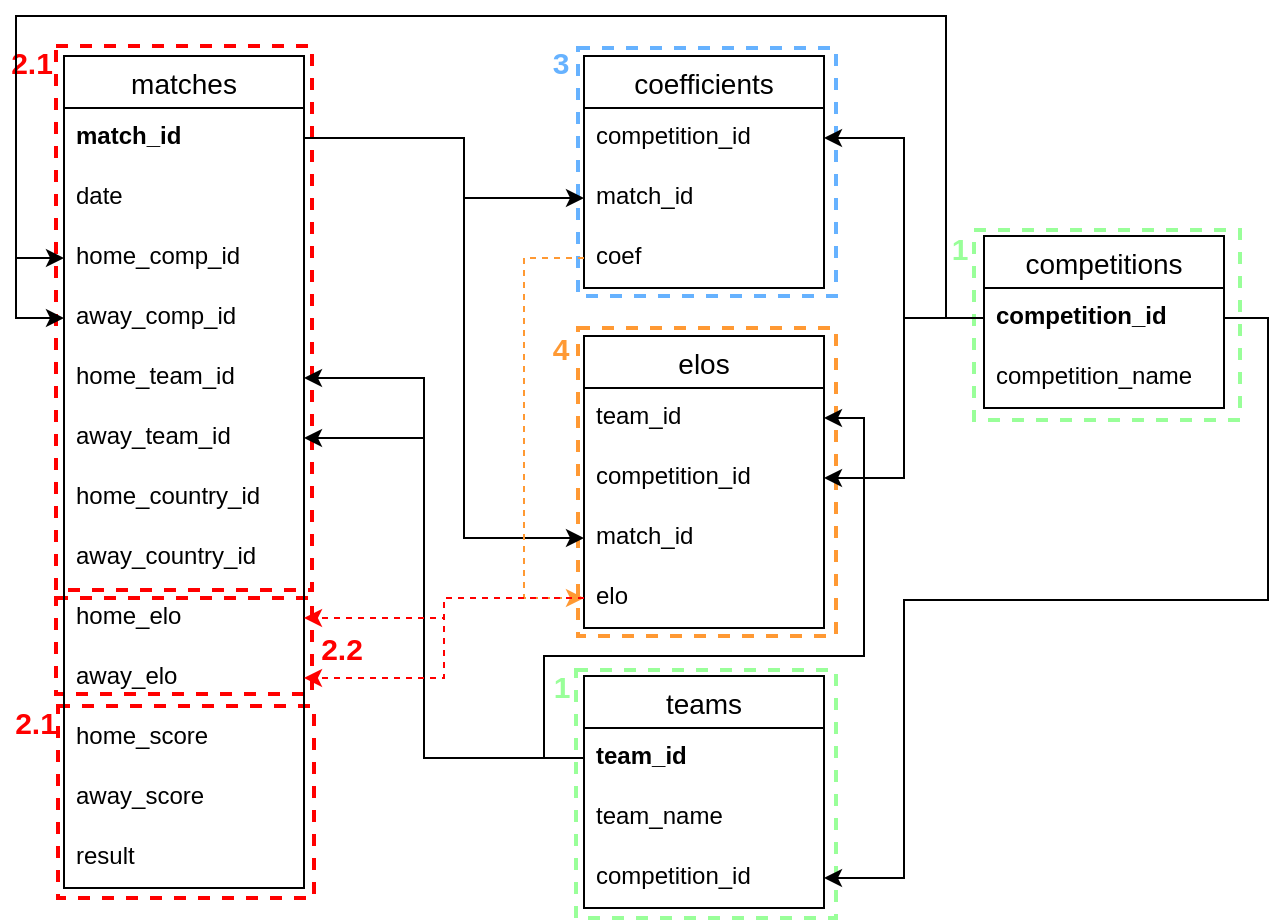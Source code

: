 <mxfile version="15.7.3" type="device"><diagram id="tr6ZNhvum73k6rT0To-b" name="Page-1"><mxGraphModel dx="920" dy="596" grid="0" gridSize="10" guides="1" tooltips="1" connect="1" arrows="1" fold="1" page="1" pageScale="1" pageWidth="1169" pageHeight="827" math="0" shadow="0"><root><mxCell id="0"/><mxCell id="1" parent="0"/><mxCell id="5fdROElOT1-wgcm5mjTW-83" value="" style="rounded=0;whiteSpace=wrap;html=1;dashed=1;strokeWidth=2;fillColor=none;strokeColor=#FF0000;" parent="1" vertex="1"><mxGeometry x="300" y="156" width="128" height="272" as="geometry"/></mxCell><mxCell id="5fdROElOT1-wgcm5mjTW-84" value="" style="rounded=0;whiteSpace=wrap;html=1;dashed=1;strokeWidth=2;fillColor=none;strokeColor=#FF0000;" parent="1" vertex="1"><mxGeometry x="301" y="486" width="128" height="96" as="geometry"/></mxCell><mxCell id="5fdROElOT1-wgcm5mjTW-87" value="" style="rounded=0;whiteSpace=wrap;html=1;dashed=1;strokeWidth=2;fillColor=none;strokeColor=#99FF99;" parent="1" vertex="1"><mxGeometry x="759" y="248" width="133" height="95" as="geometry"/></mxCell><mxCell id="5fdROElOT1-wgcm5mjTW-88" value="" style="rounded=0;whiteSpace=wrap;html=1;dashed=1;strokeWidth=2;fillColor=none;strokeColor=#99FF99;" parent="1" vertex="1"><mxGeometry x="560" y="468" width="130" height="124" as="geometry"/></mxCell><mxCell id="5fdROElOT1-wgcm5mjTW-89" value="" style="rounded=0;whiteSpace=wrap;html=1;dashed=1;strokeWidth=2;fillColor=none;strokeColor=#66B2FF;" parent="1" vertex="1"><mxGeometry x="561" y="157" width="129" height="124" as="geometry"/></mxCell><mxCell id="5fdROElOT1-wgcm5mjTW-90" value="" style="rounded=0;whiteSpace=wrap;html=1;dashed=1;strokeWidth=2;fillColor=none;strokeColor=#FF9933;" parent="1" vertex="1"><mxGeometry x="561" y="297" width="129" height="154" as="geometry"/></mxCell><mxCell id="5fdROElOT1-wgcm5mjTW-91" value="" style="rounded=0;whiteSpace=wrap;html=1;dashed=1;strokeWidth=2;fillColor=none;strokeColor=#FF0000;" parent="1" vertex="1"><mxGeometry x="300" y="432" width="128" height="48" as="geometry"/></mxCell><mxCell id="5fdROElOT1-wgcm5mjTW-92" value="&lt;b style=&quot;font-size: 15px;&quot;&gt;2.1&lt;/b&gt;" style="text;html=1;strokeColor=none;fillColor=none;align=center;verticalAlign=middle;whiteSpace=wrap;rounded=0;dashed=1;fontSize=15;fontColor=#FF0000;" parent="1" vertex="1"><mxGeometry x="283" y="156" width="10" height="15" as="geometry"/></mxCell><mxCell id="5fdROElOT1-wgcm5mjTW-93" value="&lt;b style=&quot;font-size: 15px;&quot;&gt;3&lt;/b&gt;" style="text;html=1;strokeColor=none;fillColor=none;align=center;verticalAlign=middle;whiteSpace=wrap;rounded=0;dashed=1;fontSize=15;fontColor=#66B2FF;" parent="1" vertex="1"><mxGeometry x="545" y="156" width="15" height="15" as="geometry"/></mxCell><mxCell id="5fdROElOT1-wgcm5mjTW-95" value="&lt;b style=&quot;font-size: 15px;&quot;&gt;1&lt;/b&gt;" style="text;html=1;strokeColor=none;fillColor=none;align=center;verticalAlign=middle;whiteSpace=wrap;rounded=0;dashed=1;fontSize=15;fontColor=#99FF99;" parent="1" vertex="1"><mxGeometry x="547" y="468" width="12" height="15" as="geometry"/></mxCell><mxCell id="5fdROElOT1-wgcm5mjTW-96" value="&lt;b style=&quot;font-size: 15px;&quot;&gt;1&lt;/b&gt;" style="text;html=1;strokeColor=none;fillColor=none;align=center;verticalAlign=middle;whiteSpace=wrap;rounded=0;dashed=1;fontSize=15;fontColor=#99FF99;" parent="1" vertex="1"><mxGeometry x="748" y="247" width="8" height="20" as="geometry"/></mxCell><mxCell id="5fdROElOT1-wgcm5mjTW-97" value="&lt;b style=&quot;font-size: 15px;&quot;&gt;4&lt;/b&gt;" style="text;html=1;strokeColor=none;fillColor=none;align=center;verticalAlign=middle;whiteSpace=wrap;rounded=0;dashed=1;fontSize=15;fontColor=#FF9933;" parent="1" vertex="1"><mxGeometry x="545" y="291" width="15" height="32" as="geometry"/></mxCell><mxCell id="5fdROElOT1-wgcm5mjTW-98" value="&lt;b style=&quot;font-size: 15px;&quot;&gt;2.2&lt;/b&gt;" style="text;html=1;strokeColor=none;fillColor=none;align=center;verticalAlign=middle;whiteSpace=wrap;rounded=0;dashed=1;fontSize=15;fontColor=#FF0000;" parent="1" vertex="1"><mxGeometry x="429" y="439" width="28" height="36" as="geometry"/></mxCell><mxCell id="5fdROElOT1-wgcm5mjTW-1" value="matches" style="swimlane;fontStyle=0;childLayout=stackLayout;horizontal=1;startSize=26;horizontalStack=0;resizeParent=1;resizeParentMax=0;resizeLast=0;collapsible=1;marginBottom=0;align=center;fontSize=14;" parent="1" vertex="1"><mxGeometry x="304" y="161" width="120" height="416" as="geometry"/></mxCell><mxCell id="5fdROElOT1-wgcm5mjTW-2" value="match_id" style="text;strokeColor=none;fillColor=none;spacingLeft=4;spacingRight=4;overflow=hidden;rotatable=0;points=[[0,0.5],[1,0.5]];portConstraint=eastwest;fontSize=12;fontStyle=1" parent="5fdROElOT1-wgcm5mjTW-1" vertex="1"><mxGeometry y="26" width="120" height="30" as="geometry"/></mxCell><mxCell id="5fdROElOT1-wgcm5mjTW-3" value="date" style="text;strokeColor=none;fillColor=none;spacingLeft=4;spacingRight=4;overflow=hidden;rotatable=0;points=[[0,0.5],[1,0.5]];portConstraint=eastwest;fontSize=12;" parent="5fdROElOT1-wgcm5mjTW-1" vertex="1"><mxGeometry y="56" width="120" height="30" as="geometry"/></mxCell><mxCell id="5fdROElOT1-wgcm5mjTW-4" value="home_comp_id" style="text;strokeColor=none;fillColor=none;spacingLeft=4;spacingRight=4;overflow=hidden;rotatable=0;points=[[0,0.5],[1,0.5]];portConstraint=eastwest;fontSize=12;" parent="5fdROElOT1-wgcm5mjTW-1" vertex="1"><mxGeometry y="86" width="120" height="30" as="geometry"/></mxCell><mxCell id="5fdROElOT1-wgcm5mjTW-99" value="away_comp_id" style="text;strokeColor=none;fillColor=none;spacingLeft=4;spacingRight=4;overflow=hidden;rotatable=0;points=[[0,0.5],[1,0.5]];portConstraint=eastwest;fontSize=12;" parent="5fdROElOT1-wgcm5mjTW-1" vertex="1"><mxGeometry y="116" width="120" height="30" as="geometry"/></mxCell><mxCell id="5fdROElOT1-wgcm5mjTW-5" value="home_team_id" style="text;strokeColor=none;fillColor=none;spacingLeft=4;spacingRight=4;overflow=hidden;rotatable=0;points=[[0,0.5],[1,0.5]];portConstraint=eastwest;fontSize=12;" parent="5fdROElOT1-wgcm5mjTW-1" vertex="1"><mxGeometry y="146" width="120" height="30" as="geometry"/></mxCell><mxCell id="5fdROElOT1-wgcm5mjTW-6" value="away_team_id" style="text;strokeColor=none;fillColor=none;spacingLeft=4;spacingRight=4;overflow=hidden;rotatable=0;points=[[0,0.5],[1,0.5]];portConstraint=eastwest;fontSize=12;" parent="5fdROElOT1-wgcm5mjTW-1" vertex="1"><mxGeometry y="176" width="120" height="30" as="geometry"/></mxCell><mxCell id="5fdROElOT1-wgcm5mjTW-7" value="home_country_id" style="text;strokeColor=none;fillColor=none;spacingLeft=4;spacingRight=4;overflow=hidden;rotatable=0;points=[[0,0.5],[1,0.5]];portConstraint=eastwest;fontSize=12;" parent="5fdROElOT1-wgcm5mjTW-1" vertex="1"><mxGeometry y="206" width="120" height="30" as="geometry"/></mxCell><mxCell id="5fdROElOT1-wgcm5mjTW-8" value="away_country_id" style="text;strokeColor=none;fillColor=none;spacingLeft=4;spacingRight=4;overflow=hidden;rotatable=0;points=[[0,0.5],[1,0.5]];portConstraint=eastwest;fontSize=12;" parent="5fdROElOT1-wgcm5mjTW-1" vertex="1"><mxGeometry y="236" width="120" height="30" as="geometry"/></mxCell><mxCell id="5fdROElOT1-wgcm5mjTW-9" value="home_elo" style="text;strokeColor=none;fillColor=none;spacingLeft=4;spacingRight=4;overflow=hidden;rotatable=0;points=[[0,0.5],[1,0.5]];portConstraint=eastwest;fontSize=12;" parent="5fdROElOT1-wgcm5mjTW-1" vertex="1"><mxGeometry y="266" width="120" height="30" as="geometry"/></mxCell><mxCell id="5fdROElOT1-wgcm5mjTW-74" value="away_elo" style="text;strokeColor=none;fillColor=none;spacingLeft=4;spacingRight=4;overflow=hidden;rotatable=0;points=[[0,0.5],[1,0.5]];portConstraint=eastwest;fontSize=12;" parent="5fdROElOT1-wgcm5mjTW-1" vertex="1"><mxGeometry y="296" width="120" height="30" as="geometry"/></mxCell><mxCell id="5fdROElOT1-wgcm5mjTW-11" value="home_score" style="text;strokeColor=none;fillColor=none;spacingLeft=4;spacingRight=4;overflow=hidden;rotatable=0;points=[[0,0.5],[1,0.5]];portConstraint=eastwest;fontSize=12;" parent="5fdROElOT1-wgcm5mjTW-1" vertex="1"><mxGeometry y="326" width="120" height="30" as="geometry"/></mxCell><mxCell id="5fdROElOT1-wgcm5mjTW-12" value="away_score" style="text;strokeColor=none;fillColor=none;spacingLeft=4;spacingRight=4;overflow=hidden;rotatable=0;points=[[0,0.5],[1,0.5]];portConstraint=eastwest;fontSize=12;" parent="5fdROElOT1-wgcm5mjTW-1" vertex="1"><mxGeometry y="356" width="120" height="30" as="geometry"/></mxCell><mxCell id="5fdROElOT1-wgcm5mjTW-13" value="result" style="text;strokeColor=none;fillColor=none;spacingLeft=4;spacingRight=4;overflow=hidden;rotatable=0;points=[[0,0.5],[1,0.5]];portConstraint=eastwest;fontSize=12;" parent="5fdROElOT1-wgcm5mjTW-1" vertex="1"><mxGeometry y="386" width="120" height="30" as="geometry"/></mxCell><mxCell id="5fdROElOT1-wgcm5mjTW-14" value="competitions" style="swimlane;fontStyle=0;childLayout=stackLayout;horizontal=1;startSize=26;horizontalStack=0;resizeParent=1;resizeParentMax=0;resizeLast=0;collapsible=1;marginBottom=0;align=center;fontSize=14;" parent="1" vertex="1"><mxGeometry x="764" y="251" width="120" height="86" as="geometry"/></mxCell><mxCell id="5fdROElOT1-wgcm5mjTW-15" value="competition_id" style="text;strokeColor=none;fillColor=none;spacingLeft=4;spacingRight=4;overflow=hidden;rotatable=0;points=[[0,0.5],[1,0.5]];portConstraint=eastwest;fontSize=12;fontStyle=1" parent="5fdROElOT1-wgcm5mjTW-14" vertex="1"><mxGeometry y="26" width="120" height="30" as="geometry"/></mxCell><mxCell id="5fdROElOT1-wgcm5mjTW-26" value="competition_name" style="text;strokeColor=none;fillColor=none;spacingLeft=4;spacingRight=4;overflow=hidden;rotatable=0;points=[[0,0.5],[1,0.5]];portConstraint=eastwest;fontSize=12;" parent="5fdROElOT1-wgcm5mjTW-14" vertex="1"><mxGeometry y="56" width="120" height="30" as="geometry"/></mxCell><mxCell id="5fdROElOT1-wgcm5mjTW-45" value="coefficients" style="swimlane;fontStyle=0;childLayout=stackLayout;horizontal=1;startSize=26;horizontalStack=0;resizeParent=1;resizeParentMax=0;resizeLast=0;collapsible=1;marginBottom=0;align=center;fontSize=14;" parent="1" vertex="1"><mxGeometry x="564" y="161" width="120" height="116" as="geometry"/></mxCell><mxCell id="5fdROElOT1-wgcm5mjTW-46" value="competition_id" style="text;strokeColor=none;fillColor=none;spacingLeft=4;spacingRight=4;overflow=hidden;rotatable=0;points=[[0,0.5],[1,0.5]];portConstraint=eastwest;fontSize=12;fontStyle=0" parent="5fdROElOT1-wgcm5mjTW-45" vertex="1"><mxGeometry y="26" width="120" height="30" as="geometry"/></mxCell><mxCell id="5fdROElOT1-wgcm5mjTW-47" value="match_id" style="text;strokeColor=none;fillColor=none;spacingLeft=4;spacingRight=4;overflow=hidden;rotatable=0;points=[[0,0.5],[1,0.5]];portConstraint=eastwest;fontSize=12;" parent="5fdROElOT1-wgcm5mjTW-45" vertex="1"><mxGeometry y="56" width="120" height="30" as="geometry"/></mxCell><mxCell id="5fdROElOT1-wgcm5mjTW-48" value="coef" style="text;strokeColor=none;fillColor=none;spacingLeft=4;spacingRight=4;overflow=hidden;rotatable=0;points=[[0,0.5],[1,0.5]];portConstraint=eastwest;fontSize=12;" parent="5fdROElOT1-wgcm5mjTW-45" vertex="1"><mxGeometry y="86" width="120" height="30" as="geometry"/></mxCell><mxCell id="5fdROElOT1-wgcm5mjTW-50" value="teams" style="swimlane;fontStyle=0;childLayout=stackLayout;horizontal=1;startSize=26;horizontalStack=0;resizeParent=1;resizeParentMax=0;resizeLast=0;collapsible=1;marginBottom=0;align=center;fontSize=14;" parent="1" vertex="1"><mxGeometry x="564" y="471" width="120" height="116" as="geometry"/></mxCell><mxCell id="5fdROElOT1-wgcm5mjTW-51" value="team_id" style="text;strokeColor=none;fillColor=none;spacingLeft=4;spacingRight=4;overflow=hidden;rotatable=0;points=[[0,0.5],[1,0.5]];portConstraint=eastwest;fontSize=12;fontStyle=1" parent="5fdROElOT1-wgcm5mjTW-50" vertex="1"><mxGeometry y="26" width="120" height="30" as="geometry"/></mxCell><mxCell id="5fdROElOT1-wgcm5mjTW-54" value="team_name" style="text;strokeColor=none;fillColor=none;spacingLeft=4;spacingRight=4;overflow=hidden;rotatable=0;points=[[0,0.5],[1,0.5]];portConstraint=eastwest;fontSize=12;" parent="5fdROElOT1-wgcm5mjTW-50" vertex="1"><mxGeometry y="56" width="120" height="30" as="geometry"/></mxCell><mxCell id="5fdROElOT1-wgcm5mjTW-52" value="competition_id" style="text;strokeColor=none;fillColor=none;spacingLeft=4;spacingRight=4;overflow=hidden;rotatable=0;points=[[0,0.5],[1,0.5]];portConstraint=eastwest;fontSize=12;" parent="5fdROElOT1-wgcm5mjTW-50" vertex="1"><mxGeometry y="86" width="120" height="30" as="geometry"/></mxCell><mxCell id="5fdROElOT1-wgcm5mjTW-55" value="elos" style="swimlane;fontStyle=0;childLayout=stackLayout;horizontal=1;startSize=26;horizontalStack=0;resizeParent=1;resizeParentMax=0;resizeLast=0;collapsible=1;marginBottom=0;align=center;fontSize=14;" parent="1" vertex="1"><mxGeometry x="564" y="301" width="120" height="146" as="geometry"/></mxCell><mxCell id="5fdROElOT1-wgcm5mjTW-56" value="team_id" style="text;strokeColor=none;fillColor=none;spacingLeft=4;spacingRight=4;overflow=hidden;rotatable=0;points=[[0,0.5],[1,0.5]];portConstraint=eastwest;fontSize=12;fontStyle=0" parent="5fdROElOT1-wgcm5mjTW-55" vertex="1"><mxGeometry y="26" width="120" height="30" as="geometry"/></mxCell><mxCell id="5fdROElOT1-wgcm5mjTW-57" value="competition_id" style="text;strokeColor=none;fillColor=none;spacingLeft=4;spacingRight=4;overflow=hidden;rotatable=0;points=[[0,0.5],[1,0.5]];portConstraint=eastwest;fontSize=12;" parent="5fdROElOT1-wgcm5mjTW-55" vertex="1"><mxGeometry y="56" width="120" height="30" as="geometry"/></mxCell><mxCell id="5fdROElOT1-wgcm5mjTW-58" value="match_id" style="text;strokeColor=none;fillColor=none;spacingLeft=4;spacingRight=4;overflow=hidden;rotatable=0;points=[[0,0.5],[1,0.5]];portConstraint=eastwest;fontSize=12;" parent="5fdROElOT1-wgcm5mjTW-55" vertex="1"><mxGeometry y="86" width="120" height="30" as="geometry"/></mxCell><mxCell id="5fdROElOT1-wgcm5mjTW-59" value="elo" style="text;strokeColor=none;fillColor=none;spacingLeft=4;spacingRight=4;overflow=hidden;rotatable=0;points=[[0,0.5],[1,0.5]];portConstraint=eastwest;fontSize=12;" parent="5fdROElOT1-wgcm5mjTW-55" vertex="1"><mxGeometry y="116" width="120" height="30" as="geometry"/></mxCell><mxCell id="5fdROElOT1-wgcm5mjTW-60" style="edgeStyle=orthogonalEdgeStyle;rounded=0;orthogonalLoop=1;jettySize=auto;html=1;entryX=0;entryY=0.5;entryDx=0;entryDy=0;" parent="1" source="5fdROElOT1-wgcm5mjTW-2" target="5fdROElOT1-wgcm5mjTW-47" edge="1"><mxGeometry x="284" y="141" as="geometry"><Array as="points"><mxPoint x="504" y="202"/><mxPoint x="504" y="232"/></Array></mxGeometry></mxCell><mxCell id="5fdROElOT1-wgcm5mjTW-61" style="edgeStyle=orthogonalEdgeStyle;rounded=0;orthogonalLoop=1;jettySize=auto;html=1;entryX=0;entryY=0.5;entryDx=0;entryDy=0;" parent="1" source="5fdROElOT1-wgcm5mjTW-2" target="5fdROElOT1-wgcm5mjTW-58" edge="1"><mxGeometry x="284" y="141" as="geometry"><Array as="points"><mxPoint x="504" y="202"/><mxPoint x="504" y="402"/></Array></mxGeometry></mxCell><mxCell id="5fdROElOT1-wgcm5mjTW-62" style="edgeStyle=orthogonalEdgeStyle;rounded=0;orthogonalLoop=1;jettySize=auto;html=1;entryX=1;entryY=0.5;entryDx=0;entryDy=0;" parent="1" source="5fdROElOT1-wgcm5mjTW-51" target="5fdROElOT1-wgcm5mjTW-56" edge="1"><mxGeometry x="284" y="141" as="geometry"><Array as="points"><mxPoint x="544" y="512"/><mxPoint x="544" y="461"/><mxPoint x="704" y="461"/><mxPoint x="704" y="342"/></Array></mxGeometry></mxCell><mxCell id="5fdROElOT1-wgcm5mjTW-63" style="edgeStyle=orthogonalEdgeStyle;rounded=0;orthogonalLoop=1;jettySize=auto;html=1;entryX=1;entryY=0.5;entryDx=0;entryDy=0;" parent="1" source="5fdROElOT1-wgcm5mjTW-15" target="5fdROElOT1-wgcm5mjTW-46" edge="1"><mxGeometry x="284" y="141" as="geometry"/></mxCell><mxCell id="5fdROElOT1-wgcm5mjTW-64" style="edgeStyle=orthogonalEdgeStyle;rounded=0;orthogonalLoop=1;jettySize=auto;html=1;entryX=1;entryY=0.5;entryDx=0;entryDy=0;" parent="1" source="5fdROElOT1-wgcm5mjTW-15" target="5fdROElOT1-wgcm5mjTW-57" edge="1"><mxGeometry x="284" y="141" as="geometry"/></mxCell><mxCell id="5fdROElOT1-wgcm5mjTW-65" style="edgeStyle=orthogonalEdgeStyle;rounded=0;orthogonalLoop=1;jettySize=auto;html=1;entryX=1;entryY=0.5;entryDx=0;entryDy=0;" parent="1" source="5fdROElOT1-wgcm5mjTW-51" target="5fdROElOT1-wgcm5mjTW-5" edge="1"><mxGeometry x="284" y="141" as="geometry"><Array as="points"><mxPoint x="484" y="512"/><mxPoint x="484" y="322"/></Array></mxGeometry></mxCell><mxCell id="5fdROElOT1-wgcm5mjTW-66" style="edgeStyle=orthogonalEdgeStyle;rounded=0;orthogonalLoop=1;jettySize=auto;html=1;entryX=1;entryY=0.5;entryDx=0;entryDy=0;" parent="1" source="5fdROElOT1-wgcm5mjTW-51" target="5fdROElOT1-wgcm5mjTW-6" edge="1"><mxGeometry x="284" y="141" as="geometry"><Array as="points"><mxPoint x="484" y="512"/><mxPoint x="484" y="352"/></Array></mxGeometry></mxCell><mxCell id="5fdROElOT1-wgcm5mjTW-73" style="edgeStyle=orthogonalEdgeStyle;rounded=0;orthogonalLoop=1;jettySize=auto;html=1;entryX=0;entryY=0.5;entryDx=0;entryDy=0;exitX=0;exitY=0.5;exitDx=0;exitDy=0;" parent="1" source="5fdROElOT1-wgcm5mjTW-15" target="5fdROElOT1-wgcm5mjTW-4" edge="1"><mxGeometry x="284" y="141" as="geometry"><mxPoint x="904" y="303" as="sourcePoint"/><Array as="points"><mxPoint x="745" y="292"/><mxPoint x="745" y="141"/><mxPoint x="280" y="141"/><mxPoint x="280" y="262"/></Array></mxGeometry></mxCell><mxCell id="5fdROElOT1-wgcm5mjTW-76" value="" style="endArrow=classic;html=1;rounded=0;dashed=1;exitX=0;exitY=0.5;exitDx=0;exitDy=0;entryX=0;entryY=0.5;entryDx=0;entryDy=0;fillColor=#ffe6cc;strokeColor=#FF9933;" parent="1" source="5fdROElOT1-wgcm5mjTW-48" target="5fdROElOT1-wgcm5mjTW-59" edge="1"><mxGeometry x="284" y="141" width="50" height="50" as="geometry"><mxPoint x="425" y="406" as="sourcePoint"/><mxPoint x="475" y="356" as="targetPoint"/><Array as="points"><mxPoint x="534" y="262"/><mxPoint x="534" y="432"/></Array></mxGeometry></mxCell><mxCell id="5fdROElOT1-wgcm5mjTW-77" value="" style="endArrow=classic;html=1;rounded=0;dashed=1;entryX=1;entryY=0.5;entryDx=0;entryDy=0;exitX=0;exitY=0.5;exitDx=0;exitDy=0;fillColor=#e1d5e7;strokeColor=#FF0000;" parent="1" source="5fdROElOT1-wgcm5mjTW-59" target="5fdROElOT1-wgcm5mjTW-9" edge="1"><mxGeometry x="284" y="141" width="50" height="50" as="geometry"><mxPoint x="584" y="411" as="sourcePoint"/><mxPoint x="634" y="361" as="targetPoint"/><Array as="points"><mxPoint x="494" y="432"/><mxPoint x="494" y="442"/></Array></mxGeometry></mxCell><mxCell id="5fdROElOT1-wgcm5mjTW-78" value="" style="endArrow=classic;html=1;rounded=0;dashed=1;entryX=1;entryY=0.5;entryDx=0;entryDy=0;exitX=0;exitY=0.5;exitDx=0;exitDy=0;fillColor=#e1d5e7;strokeColor=#FF0000;" parent="1" source="5fdROElOT1-wgcm5mjTW-59" target="5fdROElOT1-wgcm5mjTW-74" edge="1"><mxGeometry x="284" y="141" width="50" height="50" as="geometry"><mxPoint x="574" y="442" as="sourcePoint"/><mxPoint x="434.0" y="422" as="targetPoint"/><Array as="points"><mxPoint x="494" y="432"/><mxPoint x="494" y="452"/><mxPoint x="494" y="472"/></Array></mxGeometry></mxCell><mxCell id="5fdROElOT1-wgcm5mjTW-100" value="" style="endArrow=classic;html=1;rounded=0;fontSize=20;fontColor=#B266FF;strokeColor=#000000;entryX=0;entryY=0.5;entryDx=0;entryDy=0;exitX=0;exitY=0.5;exitDx=0;exitDy=0;" parent="1" source="5fdROElOT1-wgcm5mjTW-15" target="5fdROElOT1-wgcm5mjTW-99" edge="1"><mxGeometry width="50" height="50" relative="1" as="geometry"><mxPoint x="573" y="409" as="sourcePoint"/><mxPoint x="214" y="311" as="targetPoint"/><Array as="points"><mxPoint x="745" y="292"/><mxPoint x="745" y="141"/><mxPoint x="280" y="141"/><mxPoint x="280" y="292"/></Array></mxGeometry></mxCell><mxCell id="5fdROElOT1-wgcm5mjTW-104" value="&lt;b style=&quot;font-size: 15px;&quot;&gt;2.1&lt;/b&gt;" style="text;html=1;strokeColor=none;fillColor=none;align=center;verticalAlign=middle;whiteSpace=wrap;rounded=0;dashed=1;fontSize=15;fontColor=#FF0000;" parent="1" vertex="1"><mxGeometry x="285" y="486" width="10" height="15" as="geometry"/></mxCell><mxCell id="3pyuAjoxG2rlJcz6cEFd-1" style="edgeStyle=orthogonalEdgeStyle;rounded=0;orthogonalLoop=1;jettySize=auto;html=1;entryX=1;entryY=0.5;entryDx=0;entryDy=0;" edge="1" parent="1" source="5fdROElOT1-wgcm5mjTW-15" target="5fdROElOT1-wgcm5mjTW-52"><mxGeometry relative="1" as="geometry"><Array as="points"><mxPoint x="906" y="292"/><mxPoint x="906" y="433"/><mxPoint x="724" y="433"/><mxPoint x="724" y="572"/></Array></mxGeometry></mxCell></root></mxGraphModel></diagram></mxfile>
